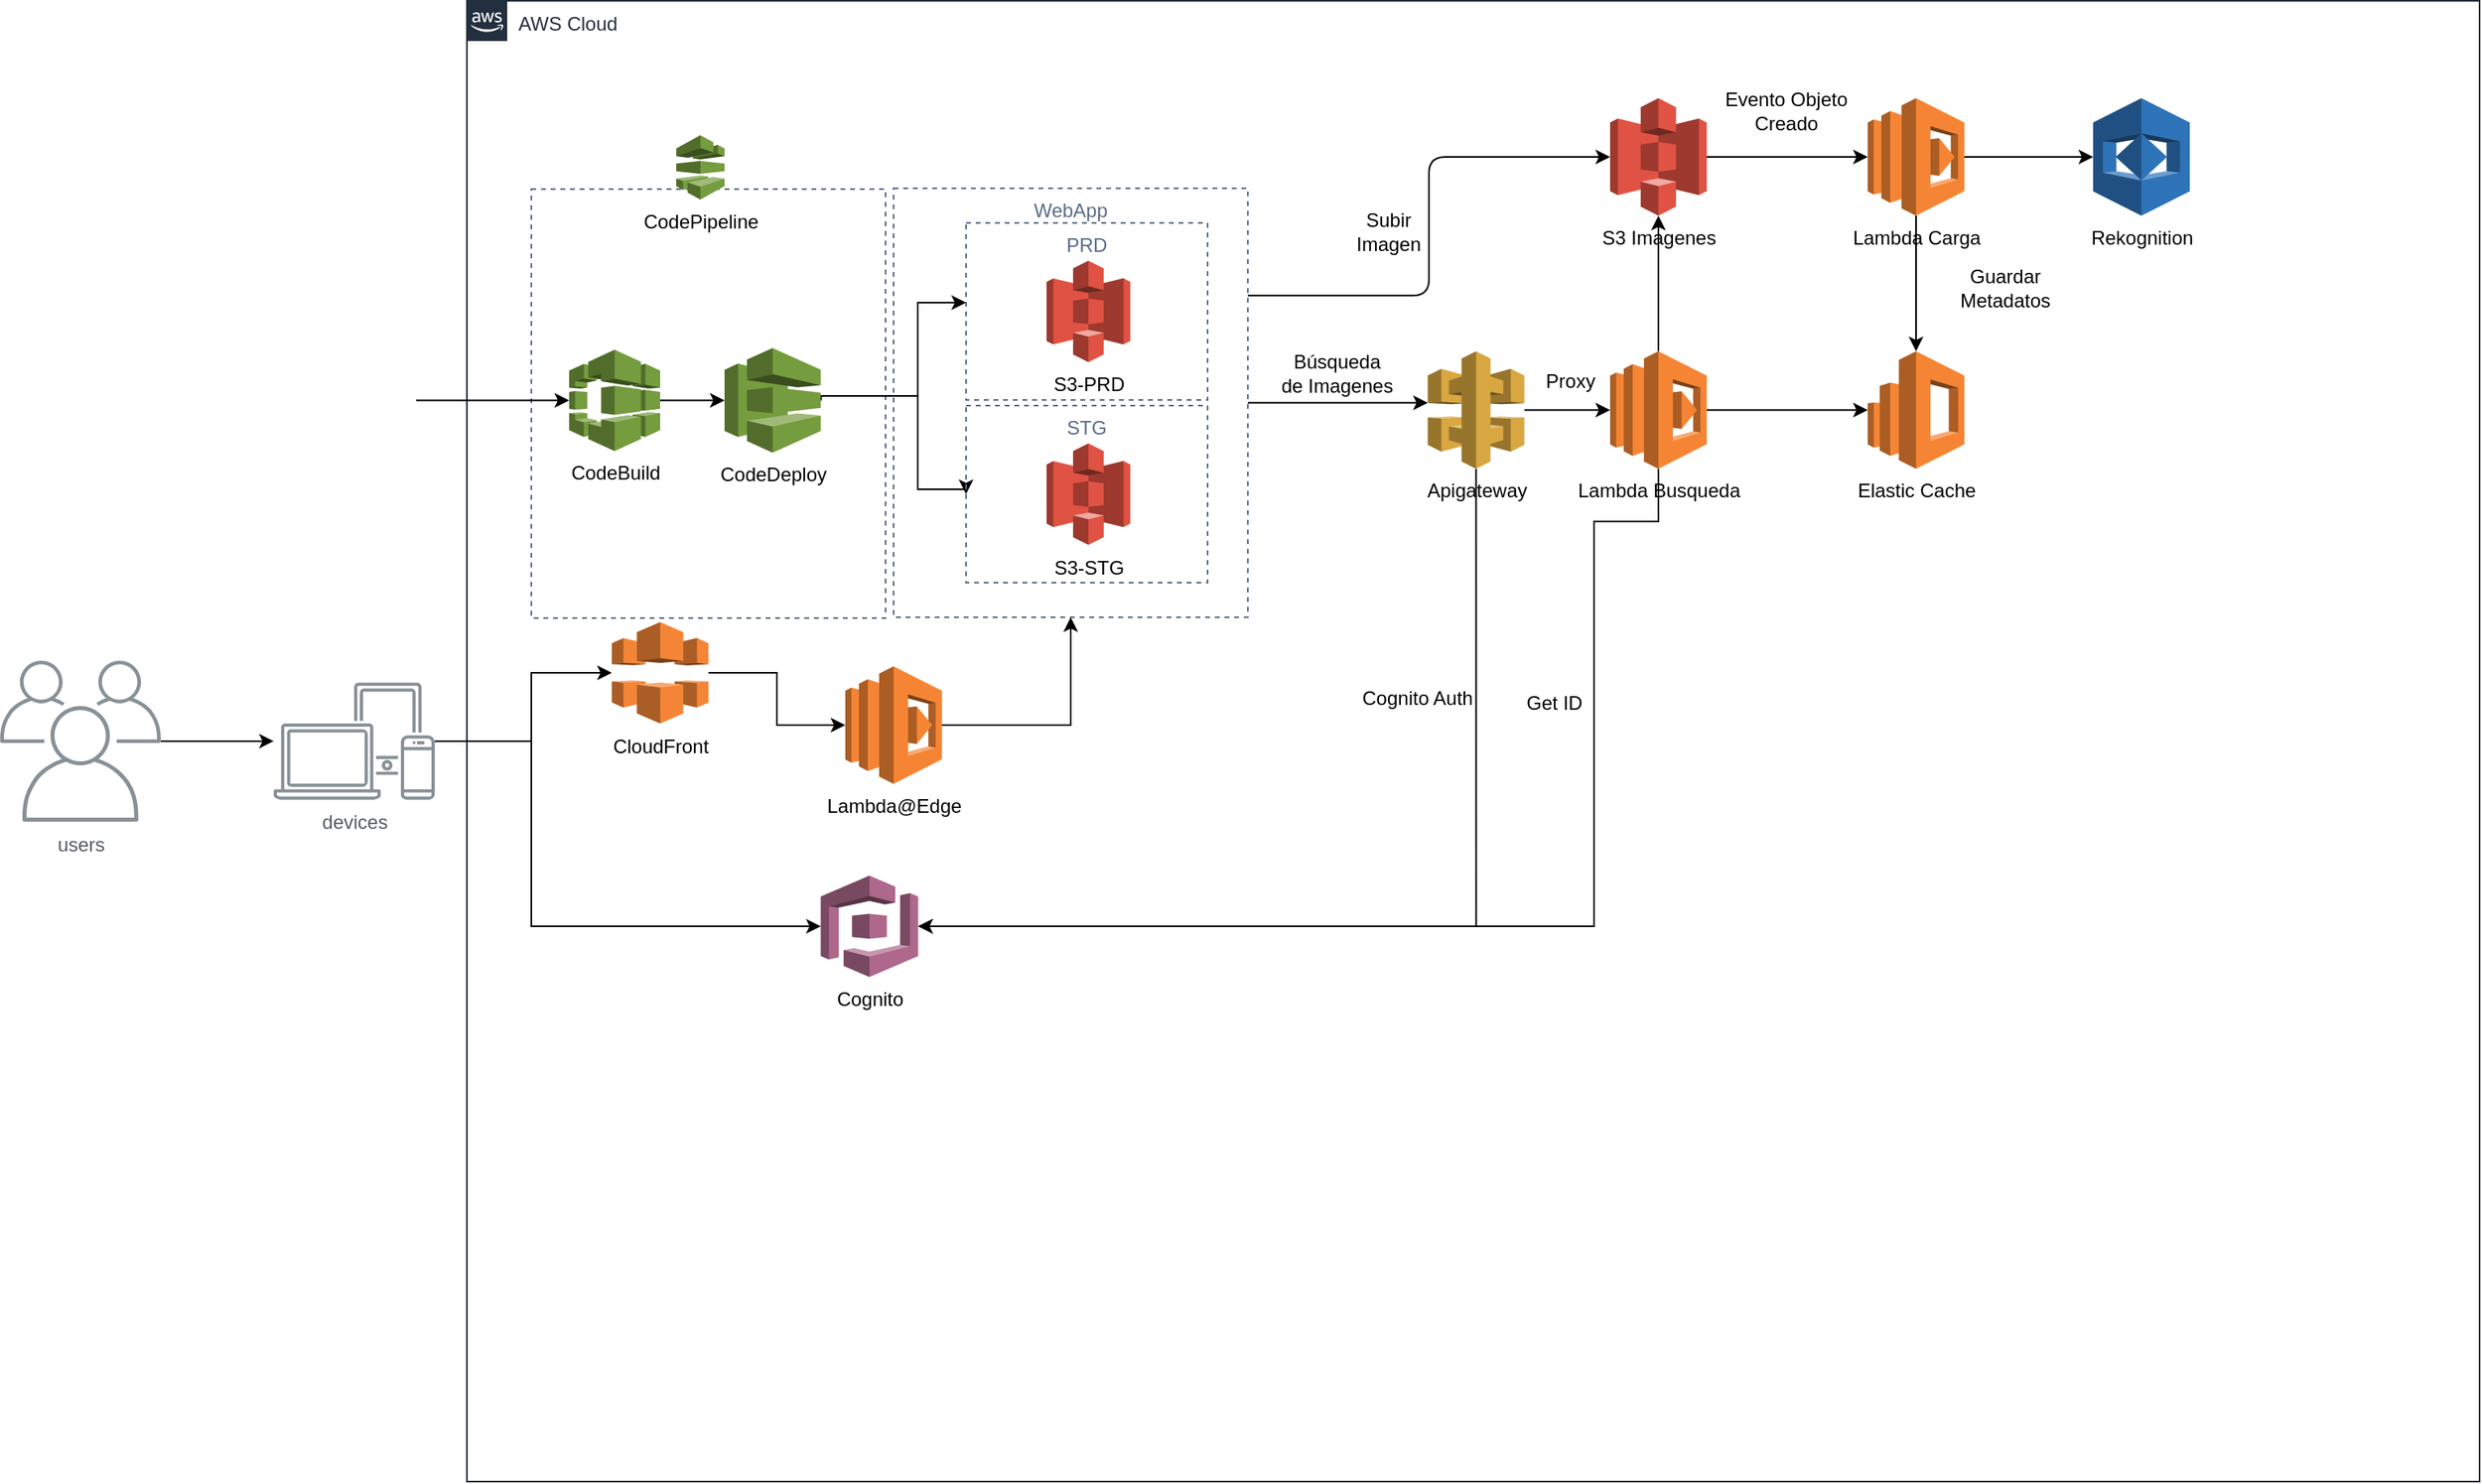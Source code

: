 <mxfile version="15.2.9" type="github">
  <diagram id="Ht1M8jgEwFfnCIfOTk4-" name="Page-1">
    <mxGraphModel dx="825" dy="1310" grid="1" gridSize="10" guides="1" tooltips="1" connect="1" arrows="1" fold="1" page="1" pageScale="1" pageWidth="1169" pageHeight="827" math="0" shadow="0">
      <root>
        <mxCell id="0" />
        <mxCell id="1" parent="0" />
        <mxCell id="4WlxeMw79ZN2By6aLyfn-9" value="AWS Cloud" style="points=[[0,0],[0.25,0],[0.5,0],[0.75,0],[1,0],[1,0.25],[1,0.5],[1,0.75],[1,1],[0.75,1],[0.5,1],[0.25,1],[0,1],[0,0.75],[0,0.5],[0,0.25]];outlineConnect=0;gradientColor=none;html=1;whiteSpace=wrap;fontSize=12;fontStyle=0;shape=mxgraph.aws4.group;grIcon=mxgraph.aws4.group_aws_cloud_alt;strokeColor=#232F3E;fillColor=none;verticalAlign=top;align=left;spacingLeft=30;fontColor=#232F3E;dashed=0;" vertex="1" parent="1">
          <mxGeometry x="350" y="-473.5" width="1250" height="920" as="geometry" />
        </mxCell>
        <mxCell id="4WlxeMw79ZN2By6aLyfn-52" style="edgeStyle=orthogonalEdgeStyle;rounded=0;orthogonalLoop=1;jettySize=auto;html=1;" edge="1" parent="1" source="4WlxeMw79ZN2By6aLyfn-39" target="4WlxeMw79ZN2By6aLyfn-43">
          <mxGeometry relative="1" as="geometry">
            <Array as="points">
              <mxPoint x="930" y="-224" />
              <mxPoint x="930" y="-224" />
            </Array>
          </mxGeometry>
        </mxCell>
        <mxCell id="4WlxeMw79ZN2By6aLyfn-66" style="edgeStyle=orthogonalEdgeStyle;rounded=1;orthogonalLoop=1;jettySize=auto;html=1;exitX=1;exitY=0.25;exitDx=0;exitDy=0;" edge="1" parent="1" source="4WlxeMw79ZN2By6aLyfn-39" target="4WlxeMw79ZN2By6aLyfn-37">
          <mxGeometry relative="1" as="geometry" />
        </mxCell>
        <mxCell id="4WlxeMw79ZN2By6aLyfn-39" value="WebApp&#xa;" style="fillColor=none;strokeColor=#5A6C86;dashed=1;verticalAlign=top;fontStyle=0;fontColor=#5A6C86;" vertex="1" parent="1">
          <mxGeometry x="615" y="-357" width="220" height="266.5" as="geometry" />
        </mxCell>
        <mxCell id="4WlxeMw79ZN2By6aLyfn-16" value="" style="fillColor=none;strokeColor=#5A6C86;dashed=1;verticalAlign=top;fontStyle=0;fontColor=#5A6C86;" vertex="1" parent="1">
          <mxGeometry x="390" y="-356.5" width="220" height="266.5" as="geometry" />
        </mxCell>
        <mxCell id="4WlxeMw79ZN2By6aLyfn-27" style="edgeStyle=orthogonalEdgeStyle;rounded=0;orthogonalLoop=1;jettySize=auto;html=1;" edge="1" parent="1" source="4WlxeMw79ZN2By6aLyfn-5" target="4WlxeMw79ZN2By6aLyfn-6">
          <mxGeometry relative="1" as="geometry" />
        </mxCell>
        <mxCell id="4WlxeMw79ZN2By6aLyfn-5" value="users" style="sketch=0;outlineConnect=0;gradientColor=none;fontColor=#545B64;strokeColor=none;fillColor=#879196;dashed=0;verticalLabelPosition=bottom;verticalAlign=top;align=center;html=1;fontSize=12;fontStyle=0;aspect=fixed;shape=mxgraph.aws4.illustration_users;pointerEvents=1" vertex="1" parent="1">
          <mxGeometry x="60" y="-63.5" width="100" height="100" as="geometry" />
        </mxCell>
        <mxCell id="4WlxeMw79ZN2By6aLyfn-28" style="edgeStyle=orthogonalEdgeStyle;rounded=0;orthogonalLoop=1;jettySize=auto;html=1;" edge="1" parent="1" source="4WlxeMw79ZN2By6aLyfn-6" target="4WlxeMw79ZN2By6aLyfn-12">
          <mxGeometry relative="1" as="geometry">
            <Array as="points">
              <mxPoint x="390" y="-14" />
              <mxPoint x="390" y="-56" />
            </Array>
          </mxGeometry>
        </mxCell>
        <mxCell id="4WlxeMw79ZN2By6aLyfn-49" style="edgeStyle=orthogonalEdgeStyle;rounded=0;orthogonalLoop=1;jettySize=auto;html=1;entryX=0;entryY=0.5;entryDx=0;entryDy=0;entryPerimeter=0;" edge="1" parent="1" source="4WlxeMw79ZN2By6aLyfn-6" target="4WlxeMw79ZN2By6aLyfn-45">
          <mxGeometry relative="1" as="geometry">
            <Array as="points">
              <mxPoint x="390" y="-14" />
              <mxPoint x="390" y="102" />
            </Array>
          </mxGeometry>
        </mxCell>
        <mxCell id="4WlxeMw79ZN2By6aLyfn-6" value="devices" style="sketch=0;outlineConnect=0;gradientColor=none;fontColor=#545B64;strokeColor=none;fillColor=#879196;dashed=0;verticalLabelPosition=bottom;verticalAlign=top;align=center;html=1;fontSize=12;fontStyle=0;aspect=fixed;shape=mxgraph.aws4.illustration_devices;pointerEvents=1" vertex="1" parent="1">
          <mxGeometry x="230" y="-50" width="100" height="73" as="geometry" />
        </mxCell>
        <mxCell id="4WlxeMw79ZN2By6aLyfn-30" style="edgeStyle=orthogonalEdgeStyle;rounded=0;orthogonalLoop=1;jettySize=auto;html=1;entryX=0;entryY=0.5;entryDx=0;entryDy=0;entryPerimeter=0;" edge="1" parent="1" source="4WlxeMw79ZN2By6aLyfn-12" target="4WlxeMw79ZN2By6aLyfn-29">
          <mxGeometry relative="1" as="geometry" />
        </mxCell>
        <mxCell id="4WlxeMw79ZN2By6aLyfn-12" value="CloudFront" style="outlineConnect=0;dashed=0;verticalLabelPosition=bottom;verticalAlign=top;align=center;html=1;shape=mxgraph.aws3.cloudfront;fillColor=#F58536;gradientColor=none;" vertex="1" parent="1">
          <mxGeometry x="440" y="-87.5" width="60" height="63" as="geometry" />
        </mxCell>
        <mxCell id="4WlxeMw79ZN2By6aLyfn-14" value="CodePipeline" style="outlineConnect=0;dashed=0;verticalLabelPosition=bottom;verticalAlign=top;align=center;html=1;shape=mxgraph.aws3.codepipeline;fillColor=#759C3E;gradientColor=none;" vertex="1" parent="1">
          <mxGeometry x="480" y="-390" width="30" height="40" as="geometry" />
        </mxCell>
        <mxCell id="4WlxeMw79ZN2By6aLyfn-19" style="edgeStyle=orthogonalEdgeStyle;rounded=0;orthogonalLoop=1;jettySize=auto;html=1;exitX=1;exitY=0.5;exitDx=0;exitDy=0;entryX=0;entryY=0.5;entryDx=0;entryDy=0;entryPerimeter=0;" edge="1" parent="1" source="4WlxeMw79ZN2By6aLyfn-15" target="4WlxeMw79ZN2By6aLyfn-18">
          <mxGeometry relative="1" as="geometry" />
        </mxCell>
        <mxCell id="4WlxeMw79ZN2By6aLyfn-15" value="" style="shape=image;html=1;verticalAlign=top;verticalLabelPosition=bottom;labelBackgroundColor=#ffffff;imageAspect=0;aspect=fixed;image=https://cdn4.iconfinder.com/data/icons/ionicons/512/icon-social-github-128.png" vertex="1" parent="1">
          <mxGeometry x="241.5" y="-263.75" width="77" height="77" as="geometry" />
        </mxCell>
        <mxCell id="4WlxeMw79ZN2By6aLyfn-24" style="edgeStyle=orthogonalEdgeStyle;rounded=0;orthogonalLoop=1;jettySize=auto;html=1;exitX=1;exitY=0.5;exitDx=0;exitDy=0;exitPerimeter=0;" edge="1" parent="1" source="4WlxeMw79ZN2By6aLyfn-17" target="4WlxeMw79ZN2By6aLyfn-22">
          <mxGeometry relative="1" as="geometry">
            <Array as="points">
              <mxPoint x="630" y="-228" />
              <mxPoint x="630" y="-286" />
            </Array>
          </mxGeometry>
        </mxCell>
        <mxCell id="4WlxeMw79ZN2By6aLyfn-25" style="edgeStyle=orthogonalEdgeStyle;rounded=0;orthogonalLoop=1;jettySize=auto;html=1;exitX=1;exitY=0.5;exitDx=0;exitDy=0;exitPerimeter=0;entryX=0;entryY=0.5;entryDx=0;entryDy=0;" edge="1" parent="1" source="4WlxeMw79ZN2By6aLyfn-17" target="4WlxeMw79ZN2By6aLyfn-23">
          <mxGeometry relative="1" as="geometry">
            <Array as="points">
              <mxPoint x="630" y="-228" />
              <mxPoint x="630" y="-170" />
            </Array>
          </mxGeometry>
        </mxCell>
        <mxCell id="4WlxeMw79ZN2By6aLyfn-17" value="CodeDeploy" style="outlineConnect=0;dashed=0;verticalLabelPosition=bottom;verticalAlign=top;align=center;html=1;shape=mxgraph.aws3.codedeploy;fillColor=#759C3E;gradientColor=none;" vertex="1" parent="1">
          <mxGeometry x="510" y="-257.75" width="59.75" height="65" as="geometry" />
        </mxCell>
        <mxCell id="4WlxeMw79ZN2By6aLyfn-20" style="edgeStyle=orthogonalEdgeStyle;rounded=0;orthogonalLoop=1;jettySize=auto;html=1;entryX=0;entryY=0.5;entryDx=0;entryDy=0;entryPerimeter=0;" edge="1" parent="1" source="4WlxeMw79ZN2By6aLyfn-18" target="4WlxeMw79ZN2By6aLyfn-17">
          <mxGeometry relative="1" as="geometry" />
        </mxCell>
        <mxCell id="4WlxeMw79ZN2By6aLyfn-18" value="CodeBuild" style="outlineConnect=0;dashed=0;verticalLabelPosition=bottom;verticalAlign=top;align=center;html=1;shape=mxgraph.aws3.codebuild;fillColor=#759C3E;gradientColor=none;" vertex="1" parent="1">
          <mxGeometry x="413.5" y="-256.75" width="56.5" height="63" as="geometry" />
        </mxCell>
        <mxCell id="4WlxeMw79ZN2By6aLyfn-41" style="edgeStyle=orthogonalEdgeStyle;rounded=0;orthogonalLoop=1;jettySize=auto;html=1;exitX=1;exitY=0.5;exitDx=0;exitDy=0;exitPerimeter=0;entryX=0.5;entryY=1;entryDx=0;entryDy=0;" edge="1" parent="1" source="4WlxeMw79ZN2By6aLyfn-29" target="4WlxeMw79ZN2By6aLyfn-39">
          <mxGeometry relative="1" as="geometry" />
        </mxCell>
        <mxCell id="4WlxeMw79ZN2By6aLyfn-29" value="Lambda@Edge" style="outlineConnect=0;dashed=0;verticalLabelPosition=bottom;verticalAlign=top;align=center;html=1;shape=mxgraph.aws3.lambda;fillColor=#F58534;gradientColor=none;" vertex="1" parent="1">
          <mxGeometry x="585" y="-60" width="60" height="73" as="geometry" />
        </mxCell>
        <mxCell id="4WlxeMw79ZN2By6aLyfn-33" value="" style="group" vertex="1" connectable="0" parent="1">
          <mxGeometry x="660" y="-335.5" width="180" height="248" as="geometry" />
        </mxCell>
        <mxCell id="4WlxeMw79ZN2By6aLyfn-22" value="PRD" style="fillColor=none;strokeColor=#5A6C86;dashed=1;verticalAlign=top;fontStyle=0;fontColor=#5A6C86;" vertex="1" parent="4WlxeMw79ZN2By6aLyfn-33">
          <mxGeometry width="150" height="110" as="geometry" />
        </mxCell>
        <mxCell id="4WlxeMw79ZN2By6aLyfn-13" value="S3-PRD" style="outlineConnect=0;dashed=0;verticalLabelPosition=bottom;verticalAlign=top;align=center;html=1;shape=mxgraph.aws3.s3;fillColor=#E05243;gradientColor=none;" vertex="1" parent="4WlxeMw79ZN2By6aLyfn-33">
          <mxGeometry x="50" y="23.5" width="52" height="63" as="geometry" />
        </mxCell>
        <mxCell id="4WlxeMw79ZN2By6aLyfn-34" value="" style="group" vertex="1" connectable="0" parent="1">
          <mxGeometry x="660" y="-222" width="150" height="110" as="geometry" />
        </mxCell>
        <mxCell id="4WlxeMw79ZN2By6aLyfn-23" value="STG" style="fillColor=none;strokeColor=#5A6C86;dashed=1;verticalAlign=top;fontStyle=0;fontColor=#5A6C86;" vertex="1" parent="4WlxeMw79ZN2By6aLyfn-34">
          <mxGeometry width="150" height="110" as="geometry" />
        </mxCell>
        <mxCell id="4WlxeMw79ZN2By6aLyfn-21" value="S3-STG" style="outlineConnect=0;dashed=0;verticalLabelPosition=bottom;verticalAlign=top;align=center;html=1;shape=mxgraph.aws3.s3;fillColor=#E05243;gradientColor=none;" vertex="1" parent="4WlxeMw79ZN2By6aLyfn-34">
          <mxGeometry x="50" y="23.5" width="52" height="63" as="geometry" />
        </mxCell>
        <mxCell id="4WlxeMw79ZN2By6aLyfn-69" style="edgeStyle=orthogonalEdgeStyle;rounded=1;orthogonalLoop=1;jettySize=auto;html=1;" edge="1" parent="1" source="4WlxeMw79ZN2By6aLyfn-37" target="4WlxeMw79ZN2By6aLyfn-68">
          <mxGeometry relative="1" as="geometry" />
        </mxCell>
        <mxCell id="4WlxeMw79ZN2By6aLyfn-37" value="S3 Imagenes" style="outlineConnect=0;dashed=0;verticalLabelPosition=bottom;verticalAlign=top;align=center;html=1;shape=mxgraph.aws3.s3;fillColor=#E05243;gradientColor=none;" vertex="1" parent="1">
          <mxGeometry x="1060" y="-413" width="60" height="73" as="geometry" />
        </mxCell>
        <mxCell id="4WlxeMw79ZN2By6aLyfn-57" style="edgeStyle=orthogonalEdgeStyle;rounded=0;orthogonalLoop=1;jettySize=auto;html=1;" edge="1" parent="1" source="4WlxeMw79ZN2By6aLyfn-43" target="4WlxeMw79ZN2By6aLyfn-56">
          <mxGeometry relative="1" as="geometry" />
        </mxCell>
        <mxCell id="4WlxeMw79ZN2By6aLyfn-61" style="edgeStyle=orthogonalEdgeStyle;rounded=0;orthogonalLoop=1;jettySize=auto;html=1;exitX=0.5;exitY=1;exitDx=0;exitDy=0;exitPerimeter=0;entryX=1;entryY=0.5;entryDx=0;entryDy=0;entryPerimeter=0;" edge="1" parent="1" source="4WlxeMw79ZN2By6aLyfn-43" target="4WlxeMw79ZN2By6aLyfn-45">
          <mxGeometry relative="1" as="geometry" />
        </mxCell>
        <mxCell id="4WlxeMw79ZN2By6aLyfn-43" value="Apigateway" style="outlineConnect=0;dashed=0;verticalLabelPosition=bottom;verticalAlign=top;align=center;html=1;shape=mxgraph.aws3.api_gateway;fillColor=#D9A741;gradientColor=none;" vertex="1" parent="1">
          <mxGeometry x="946.75" y="-255.75" width="60" height="73" as="geometry" />
        </mxCell>
        <mxCell id="4WlxeMw79ZN2By6aLyfn-45" value="Cognito" style="outlineConnect=0;dashed=0;verticalLabelPosition=bottom;verticalAlign=top;align=center;html=1;shape=mxgraph.aws3.cognito;fillColor=#AD688B;gradientColor=none;" vertex="1" parent="1">
          <mxGeometry x="569.75" y="70" width="60.5" height="63" as="geometry" />
        </mxCell>
        <mxCell id="4WlxeMw79ZN2By6aLyfn-53" value="Búsqueda &lt;br&gt;de Imagenes" style="text;html=1;align=center;verticalAlign=middle;resizable=0;points=[];autosize=1;strokeColor=none;fillColor=none;" vertex="1" parent="1">
          <mxGeometry x="850" y="-256.75" width="80" height="30" as="geometry" />
        </mxCell>
        <mxCell id="4WlxeMw79ZN2By6aLyfn-55" value="Elastic Cache" style="outlineConnect=0;dashed=0;verticalLabelPosition=bottom;verticalAlign=top;align=center;html=1;shape=mxgraph.aws3.elasticsearch_service;fillColor=#F58534;gradientColor=none;" vertex="1" parent="1">
          <mxGeometry x="1220" y="-255.75" width="60" height="73" as="geometry" />
        </mxCell>
        <mxCell id="4WlxeMw79ZN2By6aLyfn-59" style="edgeStyle=orthogonalEdgeStyle;rounded=0;orthogonalLoop=1;jettySize=auto;html=1;exitX=1;exitY=0.5;exitDx=0;exitDy=0;exitPerimeter=0;" edge="1" parent="1" source="4WlxeMw79ZN2By6aLyfn-56" target="4WlxeMw79ZN2By6aLyfn-55">
          <mxGeometry relative="1" as="geometry" />
        </mxCell>
        <mxCell id="4WlxeMw79ZN2By6aLyfn-62" style="edgeStyle=orthogonalEdgeStyle;rounded=0;orthogonalLoop=1;jettySize=auto;html=1;entryX=1;entryY=0.5;entryDx=0;entryDy=0;entryPerimeter=0;" edge="1" parent="1" source="4WlxeMw79ZN2By6aLyfn-56" target="4WlxeMw79ZN2By6aLyfn-45">
          <mxGeometry relative="1" as="geometry">
            <Array as="points">
              <mxPoint x="1090" y="-150" />
              <mxPoint x="1050" y="-150" />
              <mxPoint x="1050" y="102" />
            </Array>
          </mxGeometry>
        </mxCell>
        <mxCell id="4WlxeMw79ZN2By6aLyfn-65" style="edgeStyle=orthogonalEdgeStyle;rounded=1;orthogonalLoop=1;jettySize=auto;html=1;entryX=0.5;entryY=1;entryDx=0;entryDy=0;entryPerimeter=0;" edge="1" parent="1" source="4WlxeMw79ZN2By6aLyfn-56" target="4WlxeMw79ZN2By6aLyfn-37">
          <mxGeometry relative="1" as="geometry" />
        </mxCell>
        <mxCell id="4WlxeMw79ZN2By6aLyfn-56" value="Lambda Busqueda" style="outlineConnect=0;dashed=0;verticalLabelPosition=bottom;verticalAlign=top;align=center;html=1;shape=mxgraph.aws3.lambda;fillColor=#F58534;gradientColor=none;" vertex="1" parent="1">
          <mxGeometry x="1060" y="-255.75" width="60" height="73" as="geometry" />
        </mxCell>
        <mxCell id="4WlxeMw79ZN2By6aLyfn-58" value="Proxy" style="text;html=1;align=center;verticalAlign=middle;resizable=0;points=[];autosize=1;strokeColor=none;fillColor=none;" vertex="1" parent="1">
          <mxGeometry x="1010" y="-246.75" width="50" height="20" as="geometry" />
        </mxCell>
        <mxCell id="4WlxeMw79ZN2By6aLyfn-63" value="Cognito Auth" style="text;html=1;align=center;verticalAlign=middle;resizable=0;points=[];autosize=1;strokeColor=none;fillColor=none;" vertex="1" parent="1">
          <mxGeometry x="900" y="-50" width="80" height="20" as="geometry" />
        </mxCell>
        <mxCell id="4WlxeMw79ZN2By6aLyfn-64" value="Get ID" style="text;html=1;align=center;verticalAlign=middle;resizable=0;points=[];autosize=1;strokeColor=none;fillColor=none;" vertex="1" parent="1">
          <mxGeometry x="1000" y="-47" width="50" height="20" as="geometry" />
        </mxCell>
        <mxCell id="4WlxeMw79ZN2By6aLyfn-67" value="Subir&lt;br&gt;Imagen" style="text;html=1;align=center;verticalAlign=middle;resizable=0;points=[];autosize=1;strokeColor=none;fillColor=none;" vertex="1" parent="1">
          <mxGeometry x="891.75" y="-345" width="60" height="30" as="geometry" />
        </mxCell>
        <mxCell id="4WlxeMw79ZN2By6aLyfn-72" style="edgeStyle=orthogonalEdgeStyle;rounded=1;orthogonalLoop=1;jettySize=auto;html=1;exitX=1;exitY=0.5;exitDx=0;exitDy=0;exitPerimeter=0;entryX=0;entryY=0.5;entryDx=0;entryDy=0;entryPerimeter=0;" edge="1" parent="1" source="4WlxeMw79ZN2By6aLyfn-68" target="4WlxeMw79ZN2By6aLyfn-71">
          <mxGeometry relative="1" as="geometry" />
        </mxCell>
        <mxCell id="4WlxeMw79ZN2By6aLyfn-73" style="edgeStyle=orthogonalEdgeStyle;rounded=1;orthogonalLoop=1;jettySize=auto;html=1;exitX=0.5;exitY=1;exitDx=0;exitDy=0;exitPerimeter=0;entryX=0.5;entryY=0;entryDx=0;entryDy=0;entryPerimeter=0;" edge="1" parent="1" source="4WlxeMw79ZN2By6aLyfn-68" target="4WlxeMw79ZN2By6aLyfn-55">
          <mxGeometry relative="1" as="geometry" />
        </mxCell>
        <mxCell id="4WlxeMw79ZN2By6aLyfn-68" value="Lambda Carga" style="outlineConnect=0;dashed=0;verticalLabelPosition=bottom;verticalAlign=top;align=center;html=1;shape=mxgraph.aws3.lambda;fillColor=#F58534;gradientColor=none;" vertex="1" parent="1">
          <mxGeometry x="1220" y="-413" width="60" height="73" as="geometry" />
        </mxCell>
        <mxCell id="4WlxeMw79ZN2By6aLyfn-70" value="Evento Objeto&lt;br&gt;Creado" style="text;html=1;align=center;verticalAlign=middle;resizable=0;points=[];autosize=1;strokeColor=none;fillColor=none;" vertex="1" parent="1">
          <mxGeometry x="1124" y="-420" width="90" height="30" as="geometry" />
        </mxCell>
        <mxCell id="4WlxeMw79ZN2By6aLyfn-71" value="Rekognition" style="outlineConnect=0;dashed=0;verticalLabelPosition=bottom;verticalAlign=top;align=center;html=1;shape=mxgraph.aws3.rekognition;fillColor=#2E73B8;gradientColor=none;" vertex="1" parent="1">
          <mxGeometry x="1360" y="-413" width="60" height="73" as="geometry" />
        </mxCell>
        <mxCell id="4WlxeMw79ZN2By6aLyfn-74" value="Guardar &lt;br&gt;Metadatos" style="text;html=1;align=center;verticalAlign=middle;resizable=0;points=[];autosize=1;strokeColor=none;fillColor=none;" vertex="1" parent="1">
          <mxGeometry x="1270" y="-310" width="70" height="30" as="geometry" />
        </mxCell>
      </root>
    </mxGraphModel>
  </diagram>
</mxfile>
